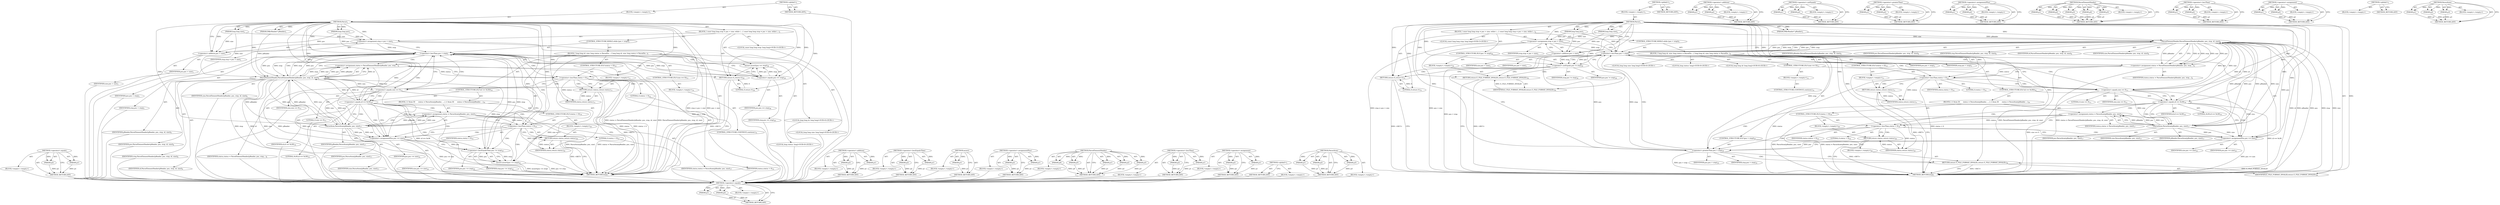 digraph "ParseAtom" {
vulnerable_125 [label=<(METHOD,&lt;operator&gt;.equals)>];
vulnerable_126 [label=<(PARAM,p1)>];
vulnerable_127 [label=<(PARAM,p2)>];
vulnerable_128 [label=<(BLOCK,&lt;empty&gt;,&lt;empty&gt;)>];
vulnerable_129 [label=<(METHOD_RETURN,ANY)>];
vulnerable_6 [label=<(METHOD,&lt;global&gt;)<SUB>1</SUB>>];
vulnerable_7 [label=<(BLOCK,&lt;empty&gt;,&lt;empty&gt;)<SUB>1</SUB>>];
vulnerable_8 [label=<(METHOD,Parse)<SUB>1</SUB>>];
vulnerable_9 [label=<(PARAM,IMkvReader* pReader)<SUB>1</SUB>>];
vulnerable_10 [label=<(PARAM,long long pos)<SUB>1</SUB>>];
vulnerable_11 [label=<(PARAM,long long size)<SUB>2</SUB>>];
vulnerable_12 [label=<(BLOCK,{
 const long long stop = pos + size;

 while (...,{
 const long long stop = pos + size;

 while (...)<SUB>2</SUB>>];
vulnerable_13 [label="<(LOCAL,const long long stop: long long)<SUB>3</SUB>>"];
vulnerable_14 [label=<(&lt;operator&gt;.assignment,stop = pos + size)<SUB>3</SUB>>];
vulnerable_15 [label=<(IDENTIFIER,stop,stop = pos + size)<SUB>3</SUB>>];
vulnerable_16 [label=<(&lt;operator&gt;.addition,pos + size)<SUB>3</SUB>>];
vulnerable_17 [label=<(IDENTIFIER,pos,pos + size)<SUB>3</SUB>>];
vulnerable_18 [label=<(IDENTIFIER,size,pos + size)<SUB>3</SUB>>];
vulnerable_19 [label=<(CONTROL_STRUCTURE,WHILE,while (pos &lt; stop))<SUB>5</SUB>>];
vulnerable_20 [label=<(&lt;operator&gt;.lessThan,pos &lt; stop)<SUB>5</SUB>>];
vulnerable_21 [label=<(IDENTIFIER,pos,pos &lt; stop)<SUB>5</SUB>>];
vulnerable_22 [label=<(IDENTIFIER,stop,pos &lt; stop)<SUB>5</SUB>>];
vulnerable_23 [label=<(BLOCK,{
 long long id, size;

 long status = ParseEle...,{
 long long id, size;

 long status = ParseEle...)<SUB>5</SUB>>];
vulnerable_24 [label="<(LOCAL,long long id: long long)<SUB>6</SUB>>"];
vulnerable_25 [label="<(LOCAL,long long size: long long)<SUB>6</SUB>>"];
vulnerable_26 [label="<(LOCAL,long status: long)<SUB>8</SUB>>"];
vulnerable_27 [label=<(&lt;operator&gt;.assignment,status = ParseElementHeader(pReader, pos, stop,...)<SUB>8</SUB>>];
vulnerable_28 [label=<(IDENTIFIER,status,status = ParseElementHeader(pReader, pos, stop,...)<SUB>8</SUB>>];
vulnerable_29 [label=<(ParseElementHeader,ParseElementHeader(pReader, pos, stop, id, size))<SUB>8</SUB>>];
vulnerable_30 [label=<(IDENTIFIER,pReader,ParseElementHeader(pReader, pos, stop, id, size))<SUB>8</SUB>>];
vulnerable_31 [label=<(IDENTIFIER,pos,ParseElementHeader(pReader, pos, stop, id, size))<SUB>8</SUB>>];
vulnerable_32 [label=<(IDENTIFIER,stop,ParseElementHeader(pReader, pos, stop, id, size))<SUB>8</SUB>>];
vulnerable_33 [label=<(IDENTIFIER,id,ParseElementHeader(pReader, pos, stop, id, size))<SUB>8</SUB>>];
vulnerable_34 [label=<(IDENTIFIER,size,ParseElementHeader(pReader, pos, stop, id, size))<SUB>8</SUB>>];
vulnerable_35 [label=<(CONTROL_STRUCTURE,IF,if (status &lt; 0))<SUB>10</SUB>>];
vulnerable_36 [label=<(&lt;operator&gt;.lessThan,status &lt; 0)<SUB>10</SUB>>];
vulnerable_37 [label=<(IDENTIFIER,status,status &lt; 0)<SUB>10</SUB>>];
vulnerable_38 [label=<(LITERAL,0,status &lt; 0)<SUB>10</SUB>>];
vulnerable_39 [label=<(BLOCK,&lt;empty&gt;,&lt;empty&gt;)<SUB>11</SUB>>];
vulnerable_40 [label=<(RETURN,return status;,return status;)<SUB>11</SUB>>];
vulnerable_41 [label=<(IDENTIFIER,status,return status;)<SUB>11</SUB>>];
vulnerable_42 [label=<(CONTROL_STRUCTURE,IF,if (size == 0))<SUB>13</SUB>>];
vulnerable_43 [label=<(&lt;operator&gt;.equals,size == 0)<SUB>13</SUB>>];
vulnerable_44 [label=<(IDENTIFIER,size,size == 0)<SUB>13</SUB>>];
vulnerable_45 [label=<(LITERAL,0,size == 0)<SUB>13</SUB>>];
vulnerable_46 [label=<(BLOCK,&lt;empty&gt;,&lt;empty&gt;)<SUB>14</SUB>>];
vulnerable_47 [label=<(CONTROL_STRUCTURE,CONTINUE,continue;)<SUB>14</SUB>>];
vulnerable_48 [label=<(CONTROL_STRUCTURE,IF,if (id == 0x36))<SUB>16</SUB>>];
vulnerable_49 [label=<(&lt;operator&gt;.equals,id == 0x36)<SUB>16</SUB>>];
vulnerable_50 [label=<(IDENTIFIER,id,id == 0x36)<SUB>16</SUB>>];
vulnerable_51 [label=<(LITERAL,0x36,id == 0x36)<SUB>16</SUB>>];
vulnerable_52 [label=<(BLOCK,{ // Atom ID
      status = ParseAtom(pReader, ...,{ // Atom ID
      status = ParseAtom(pReader, ...)<SUB>16</SUB>>];
vulnerable_53 [label=<(&lt;operator&gt;.assignment,status = ParseAtom(pReader, pos, size))<SUB>17</SUB>>];
vulnerable_54 [label=<(IDENTIFIER,status,status = ParseAtom(pReader, pos, size))<SUB>17</SUB>>];
vulnerable_55 [label=<(ParseAtom,ParseAtom(pReader, pos, size))<SUB>17</SUB>>];
vulnerable_56 [label=<(IDENTIFIER,pReader,ParseAtom(pReader, pos, size))<SUB>17</SUB>>];
vulnerable_57 [label=<(IDENTIFIER,pos,ParseAtom(pReader, pos, size))<SUB>17</SUB>>];
vulnerable_58 [label=<(IDENTIFIER,size,ParseAtom(pReader, pos, size))<SUB>17</SUB>>];
vulnerable_59 [label=<(CONTROL_STRUCTURE,IF,if (status &lt; 0))<SUB>19</SUB>>];
vulnerable_60 [label=<(&lt;operator&gt;.lessThan,status &lt; 0)<SUB>19</SUB>>];
vulnerable_61 [label=<(IDENTIFIER,status,status &lt; 0)<SUB>19</SUB>>];
vulnerable_62 [label=<(LITERAL,0,status &lt; 0)<SUB>19</SUB>>];
vulnerable_63 [label=<(BLOCK,&lt;empty&gt;,&lt;empty&gt;)<SUB>20</SUB>>];
vulnerable_64 [label=<(RETURN,return status;,return status;)<SUB>20</SUB>>];
vulnerable_65 [label=<(IDENTIFIER,status,return status;)<SUB>20</SUB>>];
vulnerable_66 [label=<(&lt;operator&gt;.assignmentPlus,pos += size)<SUB>24</SUB>>];
vulnerable_67 [label=<(IDENTIFIER,pos,pos += size)<SUB>24</SUB>>];
vulnerable_68 [label=<(IDENTIFIER,size,pos += size)<SUB>24</SUB>>];
vulnerable_69 [label=<(assert,assert(pos &lt;= stop))<SUB>25</SUB>>];
vulnerable_70 [label=<(&lt;operator&gt;.lessEqualsThan,pos &lt;= stop)<SUB>25</SUB>>];
vulnerable_71 [label=<(IDENTIFIER,pos,pos &lt;= stop)<SUB>25</SUB>>];
vulnerable_72 [label=<(IDENTIFIER,stop,pos &lt;= stop)<SUB>25</SUB>>];
vulnerable_73 [label=<(assert,assert(pos == stop))<SUB>28</SUB>>];
vulnerable_74 [label=<(&lt;operator&gt;.equals,pos == stop)<SUB>28</SUB>>];
vulnerable_75 [label=<(IDENTIFIER,pos,pos == stop)<SUB>28</SUB>>];
vulnerable_76 [label=<(IDENTIFIER,stop,pos == stop)<SUB>28</SUB>>];
vulnerable_77 [label=<(RETURN,return 0;,return 0;)<SUB>29</SUB>>];
vulnerable_78 [label=<(LITERAL,0,return 0;)<SUB>29</SUB>>];
vulnerable_79 [label=<(METHOD_RETURN,long)<SUB>1</SUB>>];
vulnerable_81 [label=<(METHOD_RETURN,ANY)<SUB>1</SUB>>];
vulnerable_107 [label=<(METHOD,&lt;operator&gt;.addition)>];
vulnerable_108 [label=<(PARAM,p1)>];
vulnerable_109 [label=<(PARAM,p2)>];
vulnerable_110 [label=<(BLOCK,&lt;empty&gt;,&lt;empty&gt;)>];
vulnerable_111 [label=<(METHOD_RETURN,ANY)>];
vulnerable_145 [label=<(METHOD,&lt;operator&gt;.lessEqualsThan)>];
vulnerable_146 [label=<(PARAM,p1)>];
vulnerable_147 [label=<(PARAM,p2)>];
vulnerable_148 [label=<(BLOCK,&lt;empty&gt;,&lt;empty&gt;)>];
vulnerable_149 [label=<(METHOD_RETURN,ANY)>];
vulnerable_141 [label=<(METHOD,assert)>];
vulnerable_142 [label=<(PARAM,p1)>];
vulnerable_143 [label=<(BLOCK,&lt;empty&gt;,&lt;empty&gt;)>];
vulnerable_144 [label=<(METHOD_RETURN,ANY)>];
vulnerable_136 [label=<(METHOD,&lt;operator&gt;.assignmentPlus)>];
vulnerable_137 [label=<(PARAM,p1)>];
vulnerable_138 [label=<(PARAM,p2)>];
vulnerable_139 [label=<(BLOCK,&lt;empty&gt;,&lt;empty&gt;)>];
vulnerable_140 [label=<(METHOD_RETURN,ANY)>];
vulnerable_117 [label=<(METHOD,ParseElementHeader)>];
vulnerable_118 [label=<(PARAM,p1)>];
vulnerable_119 [label=<(PARAM,p2)>];
vulnerable_120 [label=<(PARAM,p3)>];
vulnerable_121 [label=<(PARAM,p4)>];
vulnerable_122 [label=<(PARAM,p5)>];
vulnerable_123 [label=<(BLOCK,&lt;empty&gt;,&lt;empty&gt;)>];
vulnerable_124 [label=<(METHOD_RETURN,ANY)>];
vulnerable_112 [label=<(METHOD,&lt;operator&gt;.lessThan)>];
vulnerable_113 [label=<(PARAM,p1)>];
vulnerable_114 [label=<(PARAM,p2)>];
vulnerable_115 [label=<(BLOCK,&lt;empty&gt;,&lt;empty&gt;)>];
vulnerable_116 [label=<(METHOD_RETURN,ANY)>];
vulnerable_102 [label=<(METHOD,&lt;operator&gt;.assignment)>];
vulnerable_103 [label=<(PARAM,p1)>];
vulnerable_104 [label=<(PARAM,p2)>];
vulnerable_105 [label=<(BLOCK,&lt;empty&gt;,&lt;empty&gt;)>];
vulnerable_106 [label=<(METHOD_RETURN,ANY)>];
vulnerable_96 [label=<(METHOD,&lt;global&gt;)<SUB>1</SUB>>];
vulnerable_97 [label=<(BLOCK,&lt;empty&gt;,&lt;empty&gt;)>];
vulnerable_98 [label=<(METHOD_RETURN,ANY)>];
vulnerable_130 [label=<(METHOD,ParseAtom)>];
vulnerable_131 [label=<(PARAM,p1)>];
vulnerable_132 [label=<(PARAM,p2)>];
vulnerable_133 [label=<(PARAM,p3)>];
vulnerable_134 [label=<(BLOCK,&lt;empty&gt;,&lt;empty&gt;)>];
vulnerable_135 [label=<(METHOD_RETURN,ANY)>];
fixed_131 [label=<(METHOD,&lt;operator&gt;.equals)>];
fixed_132 [label=<(PARAM,p1)>];
fixed_133 [label=<(PARAM,p2)>];
fixed_134 [label=<(BLOCK,&lt;empty&gt;,&lt;empty&gt;)>];
fixed_135 [label=<(METHOD_RETURN,ANY)>];
fixed_6 [label=<(METHOD,&lt;global&gt;)<SUB>1</SUB>>];
fixed_7 [label=<(BLOCK,&lt;empty&gt;,&lt;empty&gt;)<SUB>1</SUB>>];
fixed_8 [label=<(METHOD,Parse)<SUB>1</SUB>>];
fixed_9 [label=<(PARAM,IMkvReader* pReader)<SUB>1</SUB>>];
fixed_10 [label=<(PARAM,long long pos)<SUB>1</SUB>>];
fixed_11 [label=<(PARAM,long long size)<SUB>2</SUB>>];
fixed_12 [label=<(BLOCK,{
 const long long stop = pos + size;

 while (...,{
 const long long stop = pos + size;

 while (...)<SUB>2</SUB>>];
fixed_13 [label="<(LOCAL,const long long stop: long long)<SUB>3</SUB>>"];
fixed_14 [label=<(&lt;operator&gt;.assignment,stop = pos + size)<SUB>3</SUB>>];
fixed_15 [label=<(IDENTIFIER,stop,stop = pos + size)<SUB>3</SUB>>];
fixed_16 [label=<(&lt;operator&gt;.addition,pos + size)<SUB>3</SUB>>];
fixed_17 [label=<(IDENTIFIER,pos,pos + size)<SUB>3</SUB>>];
fixed_18 [label=<(IDENTIFIER,size,pos + size)<SUB>3</SUB>>];
fixed_19 [label=<(CONTROL_STRUCTURE,WHILE,while (pos &lt; stop))<SUB>5</SUB>>];
fixed_20 [label=<(&lt;operator&gt;.lessThan,pos &lt; stop)<SUB>5</SUB>>];
fixed_21 [label=<(IDENTIFIER,pos,pos &lt; stop)<SUB>5</SUB>>];
fixed_22 [label=<(IDENTIFIER,stop,pos &lt; stop)<SUB>5</SUB>>];
fixed_23 [label=<(BLOCK,{
 long long id, size;

 long status = ParseEle...,{
 long long id, size;

 long status = ParseEle...)<SUB>5</SUB>>];
fixed_24 [label="<(LOCAL,long long id: long long)<SUB>6</SUB>>"];
fixed_25 [label="<(LOCAL,long long size: long long)<SUB>6</SUB>>"];
fixed_26 [label="<(LOCAL,long status: long)<SUB>8</SUB>>"];
fixed_27 [label=<(&lt;operator&gt;.assignment,status = ParseElementHeader(pReader, pos, stop,...)<SUB>8</SUB>>];
fixed_28 [label=<(IDENTIFIER,status,status = ParseElementHeader(pReader, pos, stop,...)<SUB>8</SUB>>];
fixed_29 [label=<(ParseElementHeader,ParseElementHeader(pReader, pos, stop, id, size))<SUB>8</SUB>>];
fixed_30 [label=<(IDENTIFIER,pReader,ParseElementHeader(pReader, pos, stop, id, size))<SUB>8</SUB>>];
fixed_31 [label=<(IDENTIFIER,pos,ParseElementHeader(pReader, pos, stop, id, size))<SUB>8</SUB>>];
fixed_32 [label=<(IDENTIFIER,stop,ParseElementHeader(pReader, pos, stop, id, size))<SUB>8</SUB>>];
fixed_33 [label=<(IDENTIFIER,id,ParseElementHeader(pReader, pos, stop, id, size))<SUB>8</SUB>>];
fixed_34 [label=<(IDENTIFIER,size,ParseElementHeader(pReader, pos, stop, id, size))<SUB>8</SUB>>];
fixed_35 [label=<(CONTROL_STRUCTURE,IF,if (status &lt; 0))<SUB>10</SUB>>];
fixed_36 [label=<(&lt;operator&gt;.lessThan,status &lt; 0)<SUB>10</SUB>>];
fixed_37 [label=<(IDENTIFIER,status,status &lt; 0)<SUB>10</SUB>>];
fixed_38 [label=<(LITERAL,0,status &lt; 0)<SUB>10</SUB>>];
fixed_39 [label=<(BLOCK,&lt;empty&gt;,&lt;empty&gt;)<SUB>11</SUB>>];
fixed_40 [label=<(RETURN,return status;,return status;)<SUB>11</SUB>>];
fixed_41 [label=<(IDENTIFIER,status,return status;)<SUB>11</SUB>>];
fixed_42 [label=<(CONTROL_STRUCTURE,IF,if (size == 0))<SUB>13</SUB>>];
fixed_43 [label=<(&lt;operator&gt;.equals,size == 0)<SUB>13</SUB>>];
fixed_44 [label=<(IDENTIFIER,size,size == 0)<SUB>13</SUB>>];
fixed_45 [label=<(LITERAL,0,size == 0)<SUB>13</SUB>>];
fixed_46 [label=<(BLOCK,&lt;empty&gt;,&lt;empty&gt;)<SUB>14</SUB>>];
fixed_47 [label=<(CONTROL_STRUCTURE,CONTINUE,continue;)<SUB>14</SUB>>];
fixed_48 [label=<(CONTROL_STRUCTURE,IF,if (id == 0x36))<SUB>16</SUB>>];
fixed_49 [label=<(&lt;operator&gt;.equals,id == 0x36)<SUB>16</SUB>>];
fixed_50 [label=<(IDENTIFIER,id,id == 0x36)<SUB>16</SUB>>];
fixed_51 [label=<(LITERAL,0x36,id == 0x36)<SUB>16</SUB>>];
fixed_52 [label=<(BLOCK,{ // Atom ID
      status = ParseAtom(pReader, ...,{ // Atom ID
      status = ParseAtom(pReader, ...)<SUB>16</SUB>>];
fixed_53 [label=<(&lt;operator&gt;.assignment,status = ParseAtom(pReader, pos, size))<SUB>17</SUB>>];
fixed_54 [label=<(IDENTIFIER,status,status = ParseAtom(pReader, pos, size))<SUB>17</SUB>>];
fixed_55 [label=<(ParseAtom,ParseAtom(pReader, pos, size))<SUB>17</SUB>>];
fixed_56 [label=<(IDENTIFIER,pReader,ParseAtom(pReader, pos, size))<SUB>17</SUB>>];
fixed_57 [label=<(IDENTIFIER,pos,ParseAtom(pReader, pos, size))<SUB>17</SUB>>];
fixed_58 [label=<(IDENTIFIER,size,ParseAtom(pReader, pos, size))<SUB>17</SUB>>];
fixed_59 [label=<(CONTROL_STRUCTURE,IF,if (status &lt; 0))<SUB>19</SUB>>];
fixed_60 [label=<(&lt;operator&gt;.lessThan,status &lt; 0)<SUB>19</SUB>>];
fixed_61 [label=<(IDENTIFIER,status,status &lt; 0)<SUB>19</SUB>>];
fixed_62 [label=<(LITERAL,0,status &lt; 0)<SUB>19</SUB>>];
fixed_63 [label=<(BLOCK,&lt;empty&gt;,&lt;empty&gt;)<SUB>20</SUB>>];
fixed_64 [label=<(RETURN,return status;,return status;)<SUB>20</SUB>>];
fixed_65 [label=<(IDENTIFIER,status,return status;)<SUB>20</SUB>>];
fixed_66 [label=<(&lt;operator&gt;.assignmentPlus,pos += size)<SUB>24</SUB>>];
fixed_67 [label=<(IDENTIFIER,pos,pos += size)<SUB>24</SUB>>];
fixed_68 [label=<(IDENTIFIER,size,pos += size)<SUB>24</SUB>>];
fixed_69 [label=<(CONTROL_STRUCTURE,IF,if (pos &gt; stop))<SUB>25</SUB>>];
fixed_70 [label=<(&lt;operator&gt;.greaterThan,pos &gt; stop)<SUB>25</SUB>>];
fixed_71 [label=<(IDENTIFIER,pos,pos &gt; stop)<SUB>25</SUB>>];
fixed_72 [label=<(IDENTIFIER,stop,pos &gt; stop)<SUB>25</SUB>>];
fixed_73 [label=<(BLOCK,&lt;empty&gt;,&lt;empty&gt;)<SUB>26</SUB>>];
fixed_74 [label=<(RETURN,return E_FILE_FORMAT_INVALID;,return E_FILE_FORMAT_INVALID;)<SUB>26</SUB>>];
fixed_75 [label=<(IDENTIFIER,E_FILE_FORMAT_INVALID,return E_FILE_FORMAT_INVALID;)<SUB>26</SUB>>];
fixed_76 [label=<(CONTROL_STRUCTURE,IF,if (pos != stop))<SUB>29</SUB>>];
fixed_77 [label=<(&lt;operator&gt;.notEquals,pos != stop)<SUB>29</SUB>>];
fixed_78 [label=<(IDENTIFIER,pos,pos != stop)<SUB>29</SUB>>];
fixed_79 [label=<(IDENTIFIER,stop,pos != stop)<SUB>29</SUB>>];
fixed_80 [label=<(BLOCK,&lt;empty&gt;,&lt;empty&gt;)<SUB>30</SUB>>];
fixed_81 [label=<(RETURN,return E_FILE_FORMAT_INVALID;,return E_FILE_FORMAT_INVALID;)<SUB>30</SUB>>];
fixed_82 [label=<(IDENTIFIER,E_FILE_FORMAT_INVALID,return E_FILE_FORMAT_INVALID;)<SUB>30</SUB>>];
fixed_83 [label=<(RETURN,return 0;,return 0;)<SUB>31</SUB>>];
fixed_84 [label=<(LITERAL,0,return 0;)<SUB>31</SUB>>];
fixed_85 [label=<(METHOD_RETURN,long)<SUB>1</SUB>>];
fixed_87 [label=<(METHOD_RETURN,ANY)<SUB>1</SUB>>];
fixed_113 [label=<(METHOD,&lt;operator&gt;.addition)>];
fixed_114 [label=<(PARAM,p1)>];
fixed_115 [label=<(PARAM,p2)>];
fixed_116 [label=<(BLOCK,&lt;empty&gt;,&lt;empty&gt;)>];
fixed_117 [label=<(METHOD_RETURN,ANY)>];
fixed_152 [label=<(METHOD,&lt;operator&gt;.notEquals)>];
fixed_153 [label=<(PARAM,p1)>];
fixed_154 [label=<(PARAM,p2)>];
fixed_155 [label=<(BLOCK,&lt;empty&gt;,&lt;empty&gt;)>];
fixed_156 [label=<(METHOD_RETURN,ANY)>];
fixed_147 [label=<(METHOD,&lt;operator&gt;.greaterThan)>];
fixed_148 [label=<(PARAM,p1)>];
fixed_149 [label=<(PARAM,p2)>];
fixed_150 [label=<(BLOCK,&lt;empty&gt;,&lt;empty&gt;)>];
fixed_151 [label=<(METHOD_RETURN,ANY)>];
fixed_142 [label=<(METHOD,&lt;operator&gt;.assignmentPlus)>];
fixed_143 [label=<(PARAM,p1)>];
fixed_144 [label=<(PARAM,p2)>];
fixed_145 [label=<(BLOCK,&lt;empty&gt;,&lt;empty&gt;)>];
fixed_146 [label=<(METHOD_RETURN,ANY)>];
fixed_123 [label=<(METHOD,ParseElementHeader)>];
fixed_124 [label=<(PARAM,p1)>];
fixed_125 [label=<(PARAM,p2)>];
fixed_126 [label=<(PARAM,p3)>];
fixed_127 [label=<(PARAM,p4)>];
fixed_128 [label=<(PARAM,p5)>];
fixed_129 [label=<(BLOCK,&lt;empty&gt;,&lt;empty&gt;)>];
fixed_130 [label=<(METHOD_RETURN,ANY)>];
fixed_118 [label=<(METHOD,&lt;operator&gt;.lessThan)>];
fixed_119 [label=<(PARAM,p1)>];
fixed_120 [label=<(PARAM,p2)>];
fixed_121 [label=<(BLOCK,&lt;empty&gt;,&lt;empty&gt;)>];
fixed_122 [label=<(METHOD_RETURN,ANY)>];
fixed_108 [label=<(METHOD,&lt;operator&gt;.assignment)>];
fixed_109 [label=<(PARAM,p1)>];
fixed_110 [label=<(PARAM,p2)>];
fixed_111 [label=<(BLOCK,&lt;empty&gt;,&lt;empty&gt;)>];
fixed_112 [label=<(METHOD_RETURN,ANY)>];
fixed_102 [label=<(METHOD,&lt;global&gt;)<SUB>1</SUB>>];
fixed_103 [label=<(BLOCK,&lt;empty&gt;,&lt;empty&gt;)>];
fixed_104 [label=<(METHOD_RETURN,ANY)>];
fixed_136 [label=<(METHOD,ParseAtom)>];
fixed_137 [label=<(PARAM,p1)>];
fixed_138 [label=<(PARAM,p2)>];
fixed_139 [label=<(PARAM,p3)>];
fixed_140 [label=<(BLOCK,&lt;empty&gt;,&lt;empty&gt;)>];
fixed_141 [label=<(METHOD_RETURN,ANY)>];
vulnerable_125 -> vulnerable_126  [key=0, label="AST: "];
vulnerable_125 -> vulnerable_126  [key=1, label="DDG: "];
vulnerable_125 -> vulnerable_128  [key=0, label="AST: "];
vulnerable_125 -> vulnerable_127  [key=0, label="AST: "];
vulnerable_125 -> vulnerable_127  [key=1, label="DDG: "];
vulnerable_125 -> vulnerable_129  [key=0, label="AST: "];
vulnerable_125 -> vulnerable_129  [key=1, label="CFG: "];
vulnerable_126 -> vulnerable_129  [key=0, label="DDG: p1"];
vulnerable_127 -> vulnerable_129  [key=0, label="DDG: p2"];
vulnerable_128 -> fixed_131  [key=0];
vulnerable_129 -> fixed_131  [key=0];
vulnerable_6 -> vulnerable_7  [key=0, label="AST: "];
vulnerable_6 -> vulnerable_81  [key=0, label="AST: "];
vulnerable_6 -> vulnerable_81  [key=1, label="CFG: "];
vulnerable_7 -> vulnerable_8  [key=0, label="AST: "];
vulnerable_8 -> vulnerable_9  [key=0, label="AST: "];
vulnerable_8 -> vulnerable_9  [key=1, label="DDG: "];
vulnerable_8 -> vulnerable_10  [key=0, label="AST: "];
vulnerable_8 -> vulnerable_10  [key=1, label="DDG: "];
vulnerable_8 -> vulnerable_11  [key=0, label="AST: "];
vulnerable_8 -> vulnerable_11  [key=1, label="DDG: "];
vulnerable_8 -> vulnerable_12  [key=0, label="AST: "];
vulnerable_8 -> vulnerable_79  [key=0, label="AST: "];
vulnerable_8 -> vulnerable_16  [key=0, label="CFG: "];
vulnerable_8 -> vulnerable_16  [key=1, label="DDG: "];
vulnerable_8 -> vulnerable_14  [key=0, label="DDG: "];
vulnerable_8 -> vulnerable_77  [key=0, label="DDG: "];
vulnerable_8 -> vulnerable_78  [key=0, label="DDG: "];
vulnerable_8 -> vulnerable_20  [key=0, label="DDG: "];
vulnerable_8 -> vulnerable_66  [key=0, label="DDG: "];
vulnerable_8 -> vulnerable_74  [key=0, label="DDG: "];
vulnerable_8 -> vulnerable_29  [key=0, label="DDG: "];
vulnerable_8 -> vulnerable_36  [key=0, label="DDG: "];
vulnerable_8 -> vulnerable_43  [key=0, label="DDG: "];
vulnerable_8 -> vulnerable_49  [key=0, label="DDG: "];
vulnerable_8 -> vulnerable_70  [key=0, label="DDG: "];
vulnerable_8 -> vulnerable_41  [key=0, label="DDG: "];
vulnerable_8 -> vulnerable_55  [key=0, label="DDG: "];
vulnerable_8 -> vulnerable_60  [key=0, label="DDG: "];
vulnerable_8 -> vulnerable_65  [key=0, label="DDG: "];
vulnerable_9 -> vulnerable_29  [key=0, label="DDG: pReader"];
vulnerable_10 -> vulnerable_14  [key=0, label="DDG: pos"];
vulnerable_10 -> vulnerable_16  [key=0, label="DDG: pos"];
vulnerable_10 -> vulnerable_20  [key=0, label="DDG: pos"];
vulnerable_11 -> vulnerable_14  [key=0, label="DDG: size"];
vulnerable_11 -> vulnerable_16  [key=0, label="DDG: size"];
vulnerable_11 -> vulnerable_29  [key=0, label="DDG: size"];
vulnerable_12 -> vulnerable_13  [key=0, label="AST: "];
vulnerable_12 -> vulnerable_14  [key=0, label="AST: "];
vulnerable_12 -> vulnerable_19  [key=0, label="AST: "];
vulnerable_12 -> vulnerable_73  [key=0, label="AST: "];
vulnerable_12 -> vulnerable_77  [key=0, label="AST: "];
vulnerable_13 -> fixed_131  [key=0];
vulnerable_14 -> vulnerable_15  [key=0, label="AST: "];
vulnerable_14 -> vulnerable_16  [key=0, label="AST: "];
vulnerable_14 -> vulnerable_20  [key=0, label="CFG: "];
vulnerable_14 -> vulnerable_20  [key=1, label="DDG: stop"];
vulnerable_14 -> vulnerable_79  [key=0, label="DDG: pos + size"];
vulnerable_14 -> vulnerable_79  [key=1, label="DDG: stop = pos + size"];
vulnerable_15 -> fixed_131  [key=0];
vulnerable_16 -> vulnerable_17  [key=0, label="AST: "];
vulnerable_16 -> vulnerable_18  [key=0, label="AST: "];
vulnerable_16 -> vulnerable_14  [key=0, label="CFG: "];
vulnerable_17 -> fixed_131  [key=0];
vulnerable_18 -> fixed_131  [key=0];
vulnerable_19 -> vulnerable_20  [key=0, label="AST: "];
vulnerable_19 -> vulnerable_23  [key=0, label="AST: "];
vulnerable_20 -> vulnerable_21  [key=0, label="AST: "];
vulnerable_20 -> vulnerable_22  [key=0, label="AST: "];
vulnerable_20 -> vulnerable_29  [key=0, label="CFG: "];
vulnerable_20 -> vulnerable_29  [key=1, label="DDG: pos"];
vulnerable_20 -> vulnerable_29  [key=2, label="DDG: stop"];
vulnerable_20 -> vulnerable_29  [key=3, label="CDG: "];
vulnerable_20 -> vulnerable_74  [key=0, label="CFG: "];
vulnerable_20 -> vulnerable_74  [key=1, label="DDG: pos"];
vulnerable_20 -> vulnerable_74  [key=2, label="DDG: stop"];
vulnerable_20 -> vulnerable_74  [key=3, label="CDG: "];
vulnerable_20 -> vulnerable_79  [key=0, label="DDG: pos &lt; stop"];
vulnerable_20 -> vulnerable_73  [key=0, label="CDG: "];
vulnerable_20 -> vulnerable_77  [key=0, label="CDG: "];
vulnerable_20 -> vulnerable_36  [key=0, label="CDG: "];
vulnerable_20 -> vulnerable_27  [key=0, label="CDG: "];
vulnerable_21 -> fixed_131  [key=0];
vulnerable_22 -> fixed_131  [key=0];
vulnerable_23 -> vulnerable_24  [key=0, label="AST: "];
vulnerable_23 -> vulnerable_25  [key=0, label="AST: "];
vulnerable_23 -> vulnerable_26  [key=0, label="AST: "];
vulnerable_23 -> vulnerable_27  [key=0, label="AST: "];
vulnerable_23 -> vulnerable_35  [key=0, label="AST: "];
vulnerable_23 -> vulnerable_42  [key=0, label="AST: "];
vulnerable_23 -> vulnerable_48  [key=0, label="AST: "];
vulnerable_23 -> vulnerable_66  [key=0, label="AST: "];
vulnerable_23 -> vulnerable_69  [key=0, label="AST: "];
vulnerable_24 -> fixed_131  [key=0];
vulnerable_25 -> fixed_131  [key=0];
vulnerable_26 -> fixed_131  [key=0];
vulnerable_27 -> vulnerable_28  [key=0, label="AST: "];
vulnerable_27 -> vulnerable_29  [key=0, label="AST: "];
vulnerable_27 -> vulnerable_36  [key=0, label="CFG: "];
vulnerable_27 -> vulnerable_36  [key=1, label="DDG: status"];
vulnerable_27 -> vulnerable_79  [key=0, label="DDG: ParseElementHeader(pReader, pos, stop, id, size)"];
vulnerable_27 -> vulnerable_79  [key=1, label="DDG: status = ParseElementHeader(pReader, pos, stop, id, size)"];
vulnerable_28 -> fixed_131  [key=0];
vulnerable_29 -> vulnerable_30  [key=0, label="AST: "];
vulnerable_29 -> vulnerable_31  [key=0, label="AST: "];
vulnerable_29 -> vulnerable_32  [key=0, label="AST: "];
vulnerable_29 -> vulnerable_33  [key=0, label="AST: "];
vulnerable_29 -> vulnerable_34  [key=0, label="AST: "];
vulnerable_29 -> vulnerable_27  [key=0, label="CFG: "];
vulnerable_29 -> vulnerable_27  [key=1, label="DDG: id"];
vulnerable_29 -> vulnerable_27  [key=2, label="DDG: stop"];
vulnerable_29 -> vulnerable_27  [key=3, label="DDG: size"];
vulnerable_29 -> vulnerable_27  [key=4, label="DDG: pos"];
vulnerable_29 -> vulnerable_27  [key=5, label="DDG: pReader"];
vulnerable_29 -> vulnerable_79  [key=0, label="DDG: pReader"];
vulnerable_29 -> vulnerable_79  [key=1, label="DDG: pos"];
vulnerable_29 -> vulnerable_79  [key=2, label="DDG: stop"];
vulnerable_29 -> vulnerable_79  [key=3, label="DDG: id"];
vulnerable_29 -> vulnerable_79  [key=4, label="DDG: size"];
vulnerable_29 -> vulnerable_20  [key=0, label="DDG: pos"];
vulnerable_29 -> vulnerable_20  [key=1, label="DDG: stop"];
vulnerable_29 -> vulnerable_66  [key=0, label="DDG: pos"];
vulnerable_29 -> vulnerable_43  [key=0, label="DDG: size"];
vulnerable_29 -> vulnerable_49  [key=0, label="DDG: id"];
vulnerable_29 -> vulnerable_70  [key=0, label="DDG: stop"];
vulnerable_29 -> vulnerable_55  [key=0, label="DDG: pReader"];
vulnerable_29 -> vulnerable_55  [key=1, label="DDG: pos"];
vulnerable_30 -> fixed_131  [key=0];
vulnerable_31 -> fixed_131  [key=0];
vulnerable_32 -> fixed_131  [key=0];
vulnerable_33 -> fixed_131  [key=0];
vulnerable_34 -> fixed_131  [key=0];
vulnerable_35 -> vulnerable_36  [key=0, label="AST: "];
vulnerable_35 -> vulnerable_39  [key=0, label="AST: "];
vulnerable_36 -> vulnerable_37  [key=0, label="AST: "];
vulnerable_36 -> vulnerable_38  [key=0, label="AST: "];
vulnerable_36 -> vulnerable_40  [key=0, label="CFG: "];
vulnerable_36 -> vulnerable_40  [key=1, label="CDG: "];
vulnerable_36 -> vulnerable_43  [key=0, label="CFG: "];
vulnerable_36 -> vulnerable_43  [key=1, label="CDG: "];
vulnerable_36 -> vulnerable_79  [key=0, label="DDG: status"];
vulnerable_36 -> vulnerable_79  [key=1, label="DDG: status &lt; 0"];
vulnerable_36 -> vulnerable_41  [key=0, label="DDG: status"];
vulnerable_37 -> fixed_131  [key=0];
vulnerable_38 -> fixed_131  [key=0];
vulnerable_39 -> vulnerable_40  [key=0, label="AST: "];
vulnerable_40 -> vulnerable_41  [key=0, label="AST: "];
vulnerable_40 -> vulnerable_79  [key=0, label="CFG: "];
vulnerable_40 -> vulnerable_79  [key=1, label="DDG: &lt;RET&gt;"];
vulnerable_41 -> vulnerable_40  [key=0, label="DDG: status"];
vulnerable_42 -> vulnerable_43  [key=0, label="AST: "];
vulnerable_42 -> vulnerable_46  [key=0, label="AST: "];
vulnerable_43 -> vulnerable_44  [key=0, label="AST: "];
vulnerable_43 -> vulnerable_45  [key=0, label="AST: "];
vulnerable_43 -> vulnerable_20  [key=0, label="CFG: "];
vulnerable_43 -> vulnerable_20  [key=1, label="CDG: "];
vulnerable_43 -> vulnerable_49  [key=0, label="CFG: "];
vulnerable_43 -> vulnerable_49  [key=1, label="CDG: "];
vulnerable_43 -> vulnerable_79  [key=0, label="DDG: size == 0"];
vulnerable_43 -> vulnerable_66  [key=0, label="DDG: size"];
vulnerable_43 -> vulnerable_29  [key=0, label="DDG: size"];
vulnerable_43 -> vulnerable_55  [key=0, label="DDG: size"];
vulnerable_44 -> fixed_131  [key=0];
vulnerable_45 -> fixed_131  [key=0];
vulnerable_46 -> vulnerable_47  [key=0, label="AST: "];
vulnerable_47 -> fixed_131  [key=0];
vulnerable_48 -> vulnerable_49  [key=0, label="AST: "];
vulnerable_48 -> vulnerable_52  [key=0, label="AST: "];
vulnerable_49 -> vulnerable_50  [key=0, label="AST: "];
vulnerable_49 -> vulnerable_51  [key=0, label="AST: "];
vulnerable_49 -> vulnerable_55  [key=0, label="CFG: "];
vulnerable_49 -> vulnerable_55  [key=1, label="CDG: "];
vulnerable_49 -> vulnerable_66  [key=0, label="CFG: "];
vulnerable_49 -> vulnerable_66  [key=1, label="CDG: "];
vulnerable_49 -> vulnerable_79  [key=0, label="DDG: id == 0x36"];
vulnerable_49 -> vulnerable_29  [key=0, label="DDG: id"];
vulnerable_49 -> vulnerable_60  [key=0, label="CDG: "];
vulnerable_49 -> vulnerable_53  [key=0, label="CDG: "];
vulnerable_49 -> vulnerable_20  [key=0, label="CDG: "];
vulnerable_49 -> vulnerable_69  [key=0, label="CDG: "];
vulnerable_49 -> vulnerable_70  [key=0, label="CDG: "];
vulnerable_50 -> fixed_131  [key=0];
vulnerable_51 -> fixed_131  [key=0];
vulnerable_52 -> vulnerable_53  [key=0, label="AST: "];
vulnerable_52 -> vulnerable_59  [key=0, label="AST: "];
vulnerable_53 -> vulnerable_54  [key=0, label="AST: "];
vulnerable_53 -> vulnerable_55  [key=0, label="AST: "];
vulnerable_53 -> vulnerable_60  [key=0, label="CFG: "];
vulnerable_53 -> vulnerable_60  [key=1, label="DDG: status"];
vulnerable_53 -> vulnerable_79  [key=0, label="DDG: ParseAtom(pReader, pos, size)"];
vulnerable_53 -> vulnerable_79  [key=1, label="DDG: status = ParseAtom(pReader, pos, size)"];
vulnerable_54 -> fixed_131  [key=0];
vulnerable_55 -> vulnerable_56  [key=0, label="AST: "];
vulnerable_55 -> vulnerable_57  [key=0, label="AST: "];
vulnerable_55 -> vulnerable_58  [key=0, label="AST: "];
vulnerable_55 -> vulnerable_53  [key=0, label="CFG: "];
vulnerable_55 -> vulnerable_53  [key=1, label="DDG: pReader"];
vulnerable_55 -> vulnerable_53  [key=2, label="DDG: pos"];
vulnerable_55 -> vulnerable_53  [key=3, label="DDG: size"];
vulnerable_55 -> vulnerable_66  [key=0, label="DDG: size"];
vulnerable_55 -> vulnerable_66  [key=1, label="DDG: pos"];
vulnerable_55 -> vulnerable_29  [key=0, label="DDG: pReader"];
vulnerable_55 -> vulnerable_29  [key=1, label="DDG: size"];
vulnerable_56 -> fixed_131  [key=0];
vulnerable_57 -> fixed_131  [key=0];
vulnerable_58 -> fixed_131  [key=0];
vulnerable_59 -> vulnerable_60  [key=0, label="AST: "];
vulnerable_59 -> vulnerable_63  [key=0, label="AST: "];
vulnerable_60 -> vulnerable_61  [key=0, label="AST: "];
vulnerable_60 -> vulnerable_62  [key=0, label="AST: "];
vulnerable_60 -> vulnerable_64  [key=0, label="CFG: "];
vulnerable_60 -> vulnerable_64  [key=1, label="CDG: "];
vulnerable_60 -> vulnerable_66  [key=0, label="CFG: "];
vulnerable_60 -> vulnerable_66  [key=1, label="CDG: "];
vulnerable_60 -> vulnerable_65  [key=0, label="DDG: status"];
vulnerable_60 -> vulnerable_20  [key=0, label="CDG: "];
vulnerable_60 -> vulnerable_69  [key=0, label="CDG: "];
vulnerable_60 -> vulnerable_70  [key=0, label="CDG: "];
vulnerable_61 -> fixed_131  [key=0];
vulnerable_62 -> fixed_131  [key=0];
vulnerable_63 -> vulnerable_64  [key=0, label="AST: "];
vulnerable_64 -> vulnerable_65  [key=0, label="AST: "];
vulnerable_64 -> vulnerable_79  [key=0, label="CFG: "];
vulnerable_64 -> vulnerable_79  [key=1, label="DDG: &lt;RET&gt;"];
vulnerable_65 -> vulnerable_64  [key=0, label="DDG: status"];
vulnerable_66 -> vulnerable_67  [key=0, label="AST: "];
vulnerable_66 -> vulnerable_68  [key=0, label="AST: "];
vulnerable_66 -> vulnerable_70  [key=0, label="CFG: "];
vulnerable_66 -> vulnerable_70  [key=1, label="DDG: pos"];
vulnerable_66 -> vulnerable_79  [key=0, label="DDG: pos += size"];
vulnerable_67 -> fixed_131  [key=0];
vulnerable_68 -> fixed_131  [key=0];
vulnerable_69 -> vulnerable_70  [key=0, label="AST: "];
vulnerable_69 -> vulnerable_20  [key=0, label="CFG: "];
vulnerable_69 -> vulnerable_79  [key=0, label="DDG: pos &lt;= stop"];
vulnerable_69 -> vulnerable_79  [key=1, label="DDG: assert(pos &lt;= stop)"];
vulnerable_70 -> vulnerable_71  [key=0, label="AST: "];
vulnerable_70 -> vulnerable_72  [key=0, label="AST: "];
vulnerable_70 -> vulnerable_69  [key=0, label="CFG: "];
vulnerable_70 -> vulnerable_69  [key=1, label="DDG: pos"];
vulnerable_70 -> vulnerable_69  [key=2, label="DDG: stop"];
vulnerable_70 -> vulnerable_20  [key=0, label="DDG: pos"];
vulnerable_70 -> vulnerable_20  [key=1, label="DDG: stop"];
vulnerable_71 -> fixed_131  [key=0];
vulnerable_72 -> fixed_131  [key=0];
vulnerable_73 -> vulnerable_74  [key=0, label="AST: "];
vulnerable_73 -> vulnerable_77  [key=0, label="CFG: "];
vulnerable_74 -> vulnerable_75  [key=0, label="AST: "];
vulnerable_74 -> vulnerable_76  [key=0, label="AST: "];
vulnerable_74 -> vulnerable_73  [key=0, label="CFG: "];
vulnerable_74 -> vulnerable_73  [key=1, label="DDG: pos"];
vulnerable_74 -> vulnerable_73  [key=2, label="DDG: stop"];
vulnerable_75 -> fixed_131  [key=0];
vulnerable_76 -> fixed_131  [key=0];
vulnerable_77 -> vulnerable_78  [key=0, label="AST: "];
vulnerable_77 -> vulnerable_79  [key=0, label="CFG: "];
vulnerable_77 -> vulnerable_79  [key=1, label="DDG: &lt;RET&gt;"];
vulnerable_78 -> vulnerable_77  [key=0, label="DDG: 0"];
vulnerable_79 -> fixed_131  [key=0];
vulnerable_81 -> fixed_131  [key=0];
vulnerable_107 -> vulnerable_108  [key=0, label="AST: "];
vulnerable_107 -> vulnerable_108  [key=1, label="DDG: "];
vulnerable_107 -> vulnerable_110  [key=0, label="AST: "];
vulnerable_107 -> vulnerable_109  [key=0, label="AST: "];
vulnerable_107 -> vulnerable_109  [key=1, label="DDG: "];
vulnerable_107 -> vulnerable_111  [key=0, label="AST: "];
vulnerable_107 -> vulnerable_111  [key=1, label="CFG: "];
vulnerable_108 -> vulnerable_111  [key=0, label="DDG: p1"];
vulnerable_109 -> vulnerable_111  [key=0, label="DDG: p2"];
vulnerable_110 -> fixed_131  [key=0];
vulnerable_111 -> fixed_131  [key=0];
vulnerable_145 -> vulnerable_146  [key=0, label="AST: "];
vulnerable_145 -> vulnerable_146  [key=1, label="DDG: "];
vulnerable_145 -> vulnerable_148  [key=0, label="AST: "];
vulnerable_145 -> vulnerable_147  [key=0, label="AST: "];
vulnerable_145 -> vulnerable_147  [key=1, label="DDG: "];
vulnerable_145 -> vulnerable_149  [key=0, label="AST: "];
vulnerable_145 -> vulnerable_149  [key=1, label="CFG: "];
vulnerable_146 -> vulnerable_149  [key=0, label="DDG: p1"];
vulnerable_147 -> vulnerable_149  [key=0, label="DDG: p2"];
vulnerable_148 -> fixed_131  [key=0];
vulnerable_149 -> fixed_131  [key=0];
vulnerable_141 -> vulnerable_142  [key=0, label="AST: "];
vulnerable_141 -> vulnerable_142  [key=1, label="DDG: "];
vulnerable_141 -> vulnerable_143  [key=0, label="AST: "];
vulnerable_141 -> vulnerable_144  [key=0, label="AST: "];
vulnerable_141 -> vulnerable_144  [key=1, label="CFG: "];
vulnerable_142 -> vulnerable_144  [key=0, label="DDG: p1"];
vulnerable_143 -> fixed_131  [key=0];
vulnerable_144 -> fixed_131  [key=0];
vulnerable_136 -> vulnerable_137  [key=0, label="AST: "];
vulnerable_136 -> vulnerable_137  [key=1, label="DDG: "];
vulnerable_136 -> vulnerable_139  [key=0, label="AST: "];
vulnerable_136 -> vulnerable_138  [key=0, label="AST: "];
vulnerable_136 -> vulnerable_138  [key=1, label="DDG: "];
vulnerable_136 -> vulnerable_140  [key=0, label="AST: "];
vulnerable_136 -> vulnerable_140  [key=1, label="CFG: "];
vulnerable_137 -> vulnerable_140  [key=0, label="DDG: p1"];
vulnerable_138 -> vulnerable_140  [key=0, label="DDG: p2"];
vulnerable_139 -> fixed_131  [key=0];
vulnerable_140 -> fixed_131  [key=0];
vulnerable_117 -> vulnerable_118  [key=0, label="AST: "];
vulnerable_117 -> vulnerable_118  [key=1, label="DDG: "];
vulnerable_117 -> vulnerable_123  [key=0, label="AST: "];
vulnerable_117 -> vulnerable_119  [key=0, label="AST: "];
vulnerable_117 -> vulnerable_119  [key=1, label="DDG: "];
vulnerable_117 -> vulnerable_124  [key=0, label="AST: "];
vulnerable_117 -> vulnerable_124  [key=1, label="CFG: "];
vulnerable_117 -> vulnerable_120  [key=0, label="AST: "];
vulnerable_117 -> vulnerable_120  [key=1, label="DDG: "];
vulnerable_117 -> vulnerable_121  [key=0, label="AST: "];
vulnerable_117 -> vulnerable_121  [key=1, label="DDG: "];
vulnerable_117 -> vulnerable_122  [key=0, label="AST: "];
vulnerable_117 -> vulnerable_122  [key=1, label="DDG: "];
vulnerable_118 -> vulnerable_124  [key=0, label="DDG: p1"];
vulnerable_119 -> vulnerable_124  [key=0, label="DDG: p2"];
vulnerable_120 -> vulnerable_124  [key=0, label="DDG: p3"];
vulnerable_121 -> vulnerable_124  [key=0, label="DDG: p4"];
vulnerable_122 -> vulnerable_124  [key=0, label="DDG: p5"];
vulnerable_123 -> fixed_131  [key=0];
vulnerable_124 -> fixed_131  [key=0];
vulnerable_112 -> vulnerable_113  [key=0, label="AST: "];
vulnerable_112 -> vulnerable_113  [key=1, label="DDG: "];
vulnerable_112 -> vulnerable_115  [key=0, label="AST: "];
vulnerable_112 -> vulnerable_114  [key=0, label="AST: "];
vulnerable_112 -> vulnerable_114  [key=1, label="DDG: "];
vulnerable_112 -> vulnerable_116  [key=0, label="AST: "];
vulnerable_112 -> vulnerable_116  [key=1, label="CFG: "];
vulnerable_113 -> vulnerable_116  [key=0, label="DDG: p1"];
vulnerable_114 -> vulnerable_116  [key=0, label="DDG: p2"];
vulnerable_115 -> fixed_131  [key=0];
vulnerable_116 -> fixed_131  [key=0];
vulnerable_102 -> vulnerable_103  [key=0, label="AST: "];
vulnerable_102 -> vulnerable_103  [key=1, label="DDG: "];
vulnerable_102 -> vulnerable_105  [key=0, label="AST: "];
vulnerable_102 -> vulnerable_104  [key=0, label="AST: "];
vulnerable_102 -> vulnerable_104  [key=1, label="DDG: "];
vulnerable_102 -> vulnerable_106  [key=0, label="AST: "];
vulnerable_102 -> vulnerable_106  [key=1, label="CFG: "];
vulnerable_103 -> vulnerable_106  [key=0, label="DDG: p1"];
vulnerable_104 -> vulnerable_106  [key=0, label="DDG: p2"];
vulnerable_105 -> fixed_131  [key=0];
vulnerable_106 -> fixed_131  [key=0];
vulnerable_96 -> vulnerable_97  [key=0, label="AST: "];
vulnerable_96 -> vulnerable_98  [key=0, label="AST: "];
vulnerable_96 -> vulnerable_98  [key=1, label="CFG: "];
vulnerable_97 -> fixed_131  [key=0];
vulnerable_98 -> fixed_131  [key=0];
vulnerable_130 -> vulnerable_131  [key=0, label="AST: "];
vulnerable_130 -> vulnerable_131  [key=1, label="DDG: "];
vulnerable_130 -> vulnerable_134  [key=0, label="AST: "];
vulnerable_130 -> vulnerable_132  [key=0, label="AST: "];
vulnerable_130 -> vulnerable_132  [key=1, label="DDG: "];
vulnerable_130 -> vulnerable_135  [key=0, label="AST: "];
vulnerable_130 -> vulnerable_135  [key=1, label="CFG: "];
vulnerable_130 -> vulnerable_133  [key=0, label="AST: "];
vulnerable_130 -> vulnerable_133  [key=1, label="DDG: "];
vulnerable_131 -> vulnerable_135  [key=0, label="DDG: p1"];
vulnerable_132 -> vulnerable_135  [key=0, label="DDG: p2"];
vulnerable_133 -> vulnerable_135  [key=0, label="DDG: p3"];
vulnerable_134 -> fixed_131  [key=0];
vulnerable_135 -> fixed_131  [key=0];
fixed_131 -> fixed_132  [key=0, label="AST: "];
fixed_131 -> fixed_132  [key=1, label="DDG: "];
fixed_131 -> fixed_134  [key=0, label="AST: "];
fixed_131 -> fixed_133  [key=0, label="AST: "];
fixed_131 -> fixed_133  [key=1, label="DDG: "];
fixed_131 -> fixed_135  [key=0, label="AST: "];
fixed_131 -> fixed_135  [key=1, label="CFG: "];
fixed_132 -> fixed_135  [key=0, label="DDG: p1"];
fixed_133 -> fixed_135  [key=0, label="DDG: p2"];
fixed_6 -> fixed_7  [key=0, label="AST: "];
fixed_6 -> fixed_87  [key=0, label="AST: "];
fixed_6 -> fixed_87  [key=1, label="CFG: "];
fixed_7 -> fixed_8  [key=0, label="AST: "];
fixed_8 -> fixed_9  [key=0, label="AST: "];
fixed_8 -> fixed_9  [key=1, label="DDG: "];
fixed_8 -> fixed_10  [key=0, label="AST: "];
fixed_8 -> fixed_10  [key=1, label="DDG: "];
fixed_8 -> fixed_11  [key=0, label="AST: "];
fixed_8 -> fixed_11  [key=1, label="DDG: "];
fixed_8 -> fixed_12  [key=0, label="AST: "];
fixed_8 -> fixed_85  [key=0, label="AST: "];
fixed_8 -> fixed_16  [key=0, label="CFG: "];
fixed_8 -> fixed_16  [key=1, label="DDG: "];
fixed_8 -> fixed_14  [key=0, label="DDG: "];
fixed_8 -> fixed_83  [key=0, label="DDG: "];
fixed_8 -> fixed_84  [key=0, label="DDG: "];
fixed_8 -> fixed_20  [key=0, label="DDG: "];
fixed_8 -> fixed_66  [key=0, label="DDG: "];
fixed_8 -> fixed_77  [key=0, label="DDG: "];
fixed_8 -> fixed_81  [key=0, label="DDG: "];
fixed_8 -> fixed_82  [key=0, label="DDG: "];
fixed_8 -> fixed_29  [key=0, label="DDG: "];
fixed_8 -> fixed_36  [key=0, label="DDG: "];
fixed_8 -> fixed_43  [key=0, label="DDG: "];
fixed_8 -> fixed_49  [key=0, label="DDG: "];
fixed_8 -> fixed_70  [key=0, label="DDG: "];
fixed_8 -> fixed_74  [key=0, label="DDG: "];
fixed_8 -> fixed_41  [key=0, label="DDG: "];
fixed_8 -> fixed_75  [key=0, label="DDG: "];
fixed_8 -> fixed_55  [key=0, label="DDG: "];
fixed_8 -> fixed_60  [key=0, label="DDG: "];
fixed_8 -> fixed_65  [key=0, label="DDG: "];
fixed_9 -> fixed_29  [key=0, label="DDG: pReader"];
fixed_10 -> fixed_14  [key=0, label="DDG: pos"];
fixed_10 -> fixed_16  [key=0, label="DDG: pos"];
fixed_10 -> fixed_20  [key=0, label="DDG: pos"];
fixed_11 -> fixed_14  [key=0, label="DDG: size"];
fixed_11 -> fixed_16  [key=0, label="DDG: size"];
fixed_11 -> fixed_29  [key=0, label="DDG: size"];
fixed_12 -> fixed_13  [key=0, label="AST: "];
fixed_12 -> fixed_14  [key=0, label="AST: "];
fixed_12 -> fixed_19  [key=0, label="AST: "];
fixed_12 -> fixed_76  [key=0, label="AST: "];
fixed_12 -> fixed_83  [key=0, label="AST: "];
fixed_14 -> fixed_15  [key=0, label="AST: "];
fixed_14 -> fixed_16  [key=0, label="AST: "];
fixed_14 -> fixed_20  [key=0, label="CFG: "];
fixed_14 -> fixed_20  [key=1, label="DDG: stop"];
fixed_14 -> fixed_85  [key=0, label="DDG: pos + size"];
fixed_14 -> fixed_85  [key=1, label="DDG: stop = pos + size"];
fixed_16 -> fixed_17  [key=0, label="AST: "];
fixed_16 -> fixed_18  [key=0, label="AST: "];
fixed_16 -> fixed_14  [key=0, label="CFG: "];
fixed_19 -> fixed_20  [key=0, label="AST: "];
fixed_19 -> fixed_23  [key=0, label="AST: "];
fixed_20 -> fixed_21  [key=0, label="AST: "];
fixed_20 -> fixed_22  [key=0, label="AST: "];
fixed_20 -> fixed_29  [key=0, label="CFG: "];
fixed_20 -> fixed_29  [key=1, label="DDG: pos"];
fixed_20 -> fixed_29  [key=2, label="DDG: stop"];
fixed_20 -> fixed_29  [key=3, label="CDG: "];
fixed_20 -> fixed_77  [key=0, label="CFG: "];
fixed_20 -> fixed_77  [key=1, label="DDG: pos"];
fixed_20 -> fixed_77  [key=2, label="DDG: stop"];
fixed_20 -> fixed_77  [key=3, label="CDG: "];
fixed_20 -> fixed_85  [key=0, label="DDG: pos &lt; stop"];
fixed_20 -> fixed_27  [key=0, label="CDG: "];
fixed_20 -> fixed_36  [key=0, label="CDG: "];
fixed_23 -> fixed_24  [key=0, label="AST: "];
fixed_23 -> fixed_25  [key=0, label="AST: "];
fixed_23 -> fixed_26  [key=0, label="AST: "];
fixed_23 -> fixed_27  [key=0, label="AST: "];
fixed_23 -> fixed_35  [key=0, label="AST: "];
fixed_23 -> fixed_42  [key=0, label="AST: "];
fixed_23 -> fixed_48  [key=0, label="AST: "];
fixed_23 -> fixed_66  [key=0, label="AST: "];
fixed_23 -> fixed_69  [key=0, label="AST: "];
fixed_27 -> fixed_28  [key=0, label="AST: "];
fixed_27 -> fixed_29  [key=0, label="AST: "];
fixed_27 -> fixed_36  [key=0, label="CFG: "];
fixed_27 -> fixed_36  [key=1, label="DDG: status"];
fixed_27 -> fixed_85  [key=0, label="DDG: ParseElementHeader(pReader, pos, stop, id, size)"];
fixed_27 -> fixed_85  [key=1, label="DDG: status = ParseElementHeader(pReader, pos, stop, id, size)"];
fixed_29 -> fixed_30  [key=0, label="AST: "];
fixed_29 -> fixed_31  [key=0, label="AST: "];
fixed_29 -> fixed_32  [key=0, label="AST: "];
fixed_29 -> fixed_33  [key=0, label="AST: "];
fixed_29 -> fixed_34  [key=0, label="AST: "];
fixed_29 -> fixed_27  [key=0, label="CFG: "];
fixed_29 -> fixed_27  [key=1, label="DDG: id"];
fixed_29 -> fixed_27  [key=2, label="DDG: stop"];
fixed_29 -> fixed_27  [key=3, label="DDG: size"];
fixed_29 -> fixed_27  [key=4, label="DDG: pos"];
fixed_29 -> fixed_27  [key=5, label="DDG: pReader"];
fixed_29 -> fixed_85  [key=0, label="DDG: pReader"];
fixed_29 -> fixed_85  [key=1, label="DDG: pos"];
fixed_29 -> fixed_85  [key=2, label="DDG: stop"];
fixed_29 -> fixed_85  [key=3, label="DDG: id"];
fixed_29 -> fixed_85  [key=4, label="DDG: size"];
fixed_29 -> fixed_20  [key=0, label="DDG: pos"];
fixed_29 -> fixed_20  [key=1, label="DDG: stop"];
fixed_29 -> fixed_66  [key=0, label="DDG: pos"];
fixed_29 -> fixed_43  [key=0, label="DDG: size"];
fixed_29 -> fixed_49  [key=0, label="DDG: id"];
fixed_29 -> fixed_70  [key=0, label="DDG: stop"];
fixed_29 -> fixed_55  [key=0, label="DDG: pReader"];
fixed_29 -> fixed_55  [key=1, label="DDG: pos"];
fixed_35 -> fixed_36  [key=0, label="AST: "];
fixed_35 -> fixed_39  [key=0, label="AST: "];
fixed_36 -> fixed_37  [key=0, label="AST: "];
fixed_36 -> fixed_38  [key=0, label="AST: "];
fixed_36 -> fixed_40  [key=0, label="CFG: "];
fixed_36 -> fixed_40  [key=1, label="CDG: "];
fixed_36 -> fixed_43  [key=0, label="CFG: "];
fixed_36 -> fixed_43  [key=1, label="CDG: "];
fixed_36 -> fixed_85  [key=0, label="DDG: status"];
fixed_36 -> fixed_85  [key=1, label="DDG: status &lt; 0"];
fixed_36 -> fixed_41  [key=0, label="DDG: status"];
fixed_39 -> fixed_40  [key=0, label="AST: "];
fixed_40 -> fixed_41  [key=0, label="AST: "];
fixed_40 -> fixed_85  [key=0, label="CFG: "];
fixed_40 -> fixed_85  [key=1, label="DDG: &lt;RET&gt;"];
fixed_41 -> fixed_40  [key=0, label="DDG: status"];
fixed_42 -> fixed_43  [key=0, label="AST: "];
fixed_42 -> fixed_46  [key=0, label="AST: "];
fixed_43 -> fixed_44  [key=0, label="AST: "];
fixed_43 -> fixed_45  [key=0, label="AST: "];
fixed_43 -> fixed_20  [key=0, label="CFG: "];
fixed_43 -> fixed_20  [key=1, label="CDG: "];
fixed_43 -> fixed_49  [key=0, label="CFG: "];
fixed_43 -> fixed_49  [key=1, label="CDG: "];
fixed_43 -> fixed_85  [key=0, label="DDG: size == 0"];
fixed_43 -> fixed_66  [key=0, label="DDG: size"];
fixed_43 -> fixed_29  [key=0, label="DDG: size"];
fixed_43 -> fixed_55  [key=0, label="DDG: size"];
fixed_46 -> fixed_47  [key=0, label="AST: "];
fixed_48 -> fixed_49  [key=0, label="AST: "];
fixed_48 -> fixed_52  [key=0, label="AST: "];
fixed_49 -> fixed_50  [key=0, label="AST: "];
fixed_49 -> fixed_51  [key=0, label="AST: "];
fixed_49 -> fixed_55  [key=0, label="CFG: "];
fixed_49 -> fixed_55  [key=1, label="CDG: "];
fixed_49 -> fixed_66  [key=0, label="CFG: "];
fixed_49 -> fixed_66  [key=1, label="CDG: "];
fixed_49 -> fixed_85  [key=0, label="DDG: id == 0x36"];
fixed_49 -> fixed_29  [key=0, label="DDG: id"];
fixed_49 -> fixed_60  [key=0, label="CDG: "];
fixed_49 -> fixed_53  [key=0, label="CDG: "];
fixed_49 -> fixed_70  [key=0, label="CDG: "];
fixed_52 -> fixed_53  [key=0, label="AST: "];
fixed_52 -> fixed_59  [key=0, label="AST: "];
fixed_53 -> fixed_54  [key=0, label="AST: "];
fixed_53 -> fixed_55  [key=0, label="AST: "];
fixed_53 -> fixed_60  [key=0, label="CFG: "];
fixed_53 -> fixed_60  [key=1, label="DDG: status"];
fixed_53 -> fixed_85  [key=0, label="DDG: ParseAtom(pReader, pos, size)"];
fixed_53 -> fixed_85  [key=1, label="DDG: status = ParseAtom(pReader, pos, size)"];
fixed_55 -> fixed_56  [key=0, label="AST: "];
fixed_55 -> fixed_57  [key=0, label="AST: "];
fixed_55 -> fixed_58  [key=0, label="AST: "];
fixed_55 -> fixed_53  [key=0, label="CFG: "];
fixed_55 -> fixed_53  [key=1, label="DDG: pReader"];
fixed_55 -> fixed_53  [key=2, label="DDG: pos"];
fixed_55 -> fixed_53  [key=3, label="DDG: size"];
fixed_55 -> fixed_66  [key=0, label="DDG: size"];
fixed_55 -> fixed_66  [key=1, label="DDG: pos"];
fixed_55 -> fixed_29  [key=0, label="DDG: pReader"];
fixed_55 -> fixed_29  [key=1, label="DDG: size"];
fixed_59 -> fixed_60  [key=0, label="AST: "];
fixed_59 -> fixed_63  [key=0, label="AST: "];
fixed_60 -> fixed_61  [key=0, label="AST: "];
fixed_60 -> fixed_62  [key=0, label="AST: "];
fixed_60 -> fixed_64  [key=0, label="CFG: "];
fixed_60 -> fixed_64  [key=1, label="CDG: "];
fixed_60 -> fixed_66  [key=0, label="CFG: "];
fixed_60 -> fixed_66  [key=1, label="CDG: "];
fixed_60 -> fixed_65  [key=0, label="DDG: status"];
fixed_60 -> fixed_70  [key=0, label="CDG: "];
fixed_63 -> fixed_64  [key=0, label="AST: "];
fixed_64 -> fixed_65  [key=0, label="AST: "];
fixed_64 -> fixed_85  [key=0, label="CFG: "];
fixed_64 -> fixed_85  [key=1, label="DDG: &lt;RET&gt;"];
fixed_65 -> fixed_64  [key=0, label="DDG: status"];
fixed_66 -> fixed_67  [key=0, label="AST: "];
fixed_66 -> fixed_68  [key=0, label="AST: "];
fixed_66 -> fixed_70  [key=0, label="CFG: "];
fixed_66 -> fixed_70  [key=1, label="DDG: pos"];
fixed_66 -> fixed_85  [key=0, label="DDG: pos += size"];
fixed_69 -> fixed_70  [key=0, label="AST: "];
fixed_69 -> fixed_73  [key=0, label="AST: "];
fixed_70 -> fixed_71  [key=0, label="AST: "];
fixed_70 -> fixed_72  [key=0, label="AST: "];
fixed_70 -> fixed_20  [key=0, label="CFG: "];
fixed_70 -> fixed_20  [key=1, label="DDG: pos"];
fixed_70 -> fixed_20  [key=2, label="DDG: stop"];
fixed_70 -> fixed_20  [key=3, label="CDG: "];
fixed_70 -> fixed_74  [key=0, label="CFG: "];
fixed_70 -> fixed_74  [key=1, label="CDG: "];
fixed_70 -> fixed_85  [key=0, label="DDG: pos &gt; stop"];
fixed_73 -> fixed_74  [key=0, label="AST: "];
fixed_74 -> fixed_75  [key=0, label="AST: "];
fixed_74 -> fixed_85  [key=0, label="CFG: "];
fixed_74 -> fixed_85  [key=1, label="DDG: &lt;RET&gt;"];
fixed_75 -> fixed_74  [key=0, label="DDG: E_FILE_FORMAT_INVALID"];
fixed_76 -> fixed_77  [key=0, label="AST: "];
fixed_76 -> fixed_80  [key=0, label="AST: "];
fixed_77 -> fixed_78  [key=0, label="AST: "];
fixed_77 -> fixed_79  [key=0, label="AST: "];
fixed_77 -> fixed_81  [key=0, label="CFG: "];
fixed_77 -> fixed_81  [key=1, label="CDG: "];
fixed_77 -> fixed_83  [key=0, label="CFG: "];
fixed_77 -> fixed_83  [key=1, label="CDG: "];
fixed_80 -> fixed_81  [key=0, label="AST: "];
fixed_81 -> fixed_82  [key=0, label="AST: "];
fixed_81 -> fixed_85  [key=0, label="CFG: "];
fixed_81 -> fixed_85  [key=1, label="DDG: &lt;RET&gt;"];
fixed_82 -> fixed_81  [key=0, label="DDG: E_FILE_FORMAT_INVALID"];
fixed_83 -> fixed_84  [key=0, label="AST: "];
fixed_83 -> fixed_85  [key=0, label="CFG: "];
fixed_83 -> fixed_85  [key=1, label="DDG: &lt;RET&gt;"];
fixed_84 -> fixed_83  [key=0, label="DDG: 0"];
fixed_113 -> fixed_114  [key=0, label="AST: "];
fixed_113 -> fixed_114  [key=1, label="DDG: "];
fixed_113 -> fixed_116  [key=0, label="AST: "];
fixed_113 -> fixed_115  [key=0, label="AST: "];
fixed_113 -> fixed_115  [key=1, label="DDG: "];
fixed_113 -> fixed_117  [key=0, label="AST: "];
fixed_113 -> fixed_117  [key=1, label="CFG: "];
fixed_114 -> fixed_117  [key=0, label="DDG: p1"];
fixed_115 -> fixed_117  [key=0, label="DDG: p2"];
fixed_152 -> fixed_153  [key=0, label="AST: "];
fixed_152 -> fixed_153  [key=1, label="DDG: "];
fixed_152 -> fixed_155  [key=0, label="AST: "];
fixed_152 -> fixed_154  [key=0, label="AST: "];
fixed_152 -> fixed_154  [key=1, label="DDG: "];
fixed_152 -> fixed_156  [key=0, label="AST: "];
fixed_152 -> fixed_156  [key=1, label="CFG: "];
fixed_153 -> fixed_156  [key=0, label="DDG: p1"];
fixed_154 -> fixed_156  [key=0, label="DDG: p2"];
fixed_147 -> fixed_148  [key=0, label="AST: "];
fixed_147 -> fixed_148  [key=1, label="DDG: "];
fixed_147 -> fixed_150  [key=0, label="AST: "];
fixed_147 -> fixed_149  [key=0, label="AST: "];
fixed_147 -> fixed_149  [key=1, label="DDG: "];
fixed_147 -> fixed_151  [key=0, label="AST: "];
fixed_147 -> fixed_151  [key=1, label="CFG: "];
fixed_148 -> fixed_151  [key=0, label="DDG: p1"];
fixed_149 -> fixed_151  [key=0, label="DDG: p2"];
fixed_142 -> fixed_143  [key=0, label="AST: "];
fixed_142 -> fixed_143  [key=1, label="DDG: "];
fixed_142 -> fixed_145  [key=0, label="AST: "];
fixed_142 -> fixed_144  [key=0, label="AST: "];
fixed_142 -> fixed_144  [key=1, label="DDG: "];
fixed_142 -> fixed_146  [key=0, label="AST: "];
fixed_142 -> fixed_146  [key=1, label="CFG: "];
fixed_143 -> fixed_146  [key=0, label="DDG: p1"];
fixed_144 -> fixed_146  [key=0, label="DDG: p2"];
fixed_123 -> fixed_124  [key=0, label="AST: "];
fixed_123 -> fixed_124  [key=1, label="DDG: "];
fixed_123 -> fixed_129  [key=0, label="AST: "];
fixed_123 -> fixed_125  [key=0, label="AST: "];
fixed_123 -> fixed_125  [key=1, label="DDG: "];
fixed_123 -> fixed_130  [key=0, label="AST: "];
fixed_123 -> fixed_130  [key=1, label="CFG: "];
fixed_123 -> fixed_126  [key=0, label="AST: "];
fixed_123 -> fixed_126  [key=1, label="DDG: "];
fixed_123 -> fixed_127  [key=0, label="AST: "];
fixed_123 -> fixed_127  [key=1, label="DDG: "];
fixed_123 -> fixed_128  [key=0, label="AST: "];
fixed_123 -> fixed_128  [key=1, label="DDG: "];
fixed_124 -> fixed_130  [key=0, label="DDG: p1"];
fixed_125 -> fixed_130  [key=0, label="DDG: p2"];
fixed_126 -> fixed_130  [key=0, label="DDG: p3"];
fixed_127 -> fixed_130  [key=0, label="DDG: p4"];
fixed_128 -> fixed_130  [key=0, label="DDG: p5"];
fixed_118 -> fixed_119  [key=0, label="AST: "];
fixed_118 -> fixed_119  [key=1, label="DDG: "];
fixed_118 -> fixed_121  [key=0, label="AST: "];
fixed_118 -> fixed_120  [key=0, label="AST: "];
fixed_118 -> fixed_120  [key=1, label="DDG: "];
fixed_118 -> fixed_122  [key=0, label="AST: "];
fixed_118 -> fixed_122  [key=1, label="CFG: "];
fixed_119 -> fixed_122  [key=0, label="DDG: p1"];
fixed_120 -> fixed_122  [key=0, label="DDG: p2"];
fixed_108 -> fixed_109  [key=0, label="AST: "];
fixed_108 -> fixed_109  [key=1, label="DDG: "];
fixed_108 -> fixed_111  [key=0, label="AST: "];
fixed_108 -> fixed_110  [key=0, label="AST: "];
fixed_108 -> fixed_110  [key=1, label="DDG: "];
fixed_108 -> fixed_112  [key=0, label="AST: "];
fixed_108 -> fixed_112  [key=1, label="CFG: "];
fixed_109 -> fixed_112  [key=0, label="DDG: p1"];
fixed_110 -> fixed_112  [key=0, label="DDG: p2"];
fixed_102 -> fixed_103  [key=0, label="AST: "];
fixed_102 -> fixed_104  [key=0, label="AST: "];
fixed_102 -> fixed_104  [key=1, label="CFG: "];
fixed_136 -> fixed_137  [key=0, label="AST: "];
fixed_136 -> fixed_137  [key=1, label="DDG: "];
fixed_136 -> fixed_140  [key=0, label="AST: "];
fixed_136 -> fixed_138  [key=0, label="AST: "];
fixed_136 -> fixed_138  [key=1, label="DDG: "];
fixed_136 -> fixed_141  [key=0, label="AST: "];
fixed_136 -> fixed_141  [key=1, label="CFG: "];
fixed_136 -> fixed_139  [key=0, label="AST: "];
fixed_136 -> fixed_139  [key=1, label="DDG: "];
fixed_137 -> fixed_141  [key=0, label="DDG: p1"];
fixed_138 -> fixed_141  [key=0, label="DDG: p2"];
fixed_139 -> fixed_141  [key=0, label="DDG: p3"];
}
